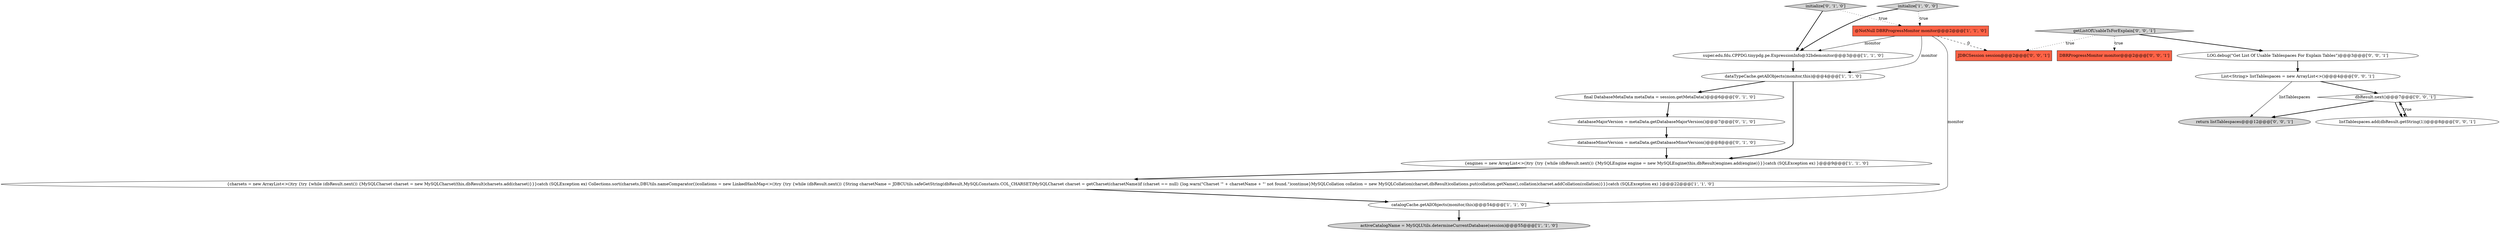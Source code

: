 digraph {
8 [style = filled, label = "databaseMinorVersion = metaData.getDatabaseMinorVersion()@@@8@@@['0', '1', '0']", fillcolor = white, shape = ellipse image = "AAA1AAABBB2BBB"];
11 [style = filled, label = "final DatabaseMetaData metaData = session.getMetaData()@@@6@@@['0', '1', '0']", fillcolor = white, shape = ellipse image = "AAA1AAABBB2BBB"];
17 [style = filled, label = "List<String> listTablespaces = new ArrayList<>()@@@4@@@['0', '0', '1']", fillcolor = white, shape = ellipse image = "AAA0AAABBB3BBB"];
9 [style = filled, label = "initialize['0', '1', '0']", fillcolor = lightgray, shape = diamond image = "AAA0AAABBB2BBB"];
13 [style = filled, label = "DBRProgressMonitor monitor@@@2@@@['0', '0', '1']", fillcolor = tomato, shape = box image = "AAA0AAABBB3BBB"];
7 [style = filled, label = "{engines = new ArrayList<>()try {try {while (dbResult.next()) {MySQLEngine engine = new MySQLEngine(this,dbResult)engines.add(engine)}}}catch (SQLException ex) }@@@9@@@['1', '1', '0']", fillcolor = white, shape = ellipse image = "AAA0AAABBB1BBB"];
1 [style = filled, label = "initialize['1', '0', '0']", fillcolor = lightgray, shape = diamond image = "AAA0AAABBB1BBB"];
16 [style = filled, label = "listTablespaces.add(dbResult.getString(1))@@@8@@@['0', '0', '1']", fillcolor = white, shape = ellipse image = "AAA0AAABBB3BBB"];
18 [style = filled, label = "dbResult.next()@@@7@@@['0', '0', '1']", fillcolor = white, shape = diamond image = "AAA0AAABBB3BBB"];
15 [style = filled, label = "return listTablespaces@@@12@@@['0', '0', '1']", fillcolor = lightgray, shape = ellipse image = "AAA0AAABBB3BBB"];
3 [style = filled, label = "@NotNull DBRProgressMonitor monitor@@@2@@@['1', '1', '0']", fillcolor = tomato, shape = box image = "AAA0AAABBB1BBB"];
5 [style = filled, label = "activeCatalogName = MySQLUtils.determineCurrentDatabase(session)@@@55@@@['1', '1', '0']", fillcolor = lightgray, shape = ellipse image = "AAA0AAABBB1BBB"];
6 [style = filled, label = "dataTypeCache.getAllObjects(monitor,this)@@@4@@@['1', '1', '0']", fillcolor = white, shape = ellipse image = "AAA0AAABBB1BBB"];
12 [style = filled, label = "LOG.debug(\"Get List Of Usable Tablespaces For Explain Tables\")@@@3@@@['0', '0', '1']", fillcolor = white, shape = ellipse image = "AAA0AAABBB3BBB"];
14 [style = filled, label = "JDBCSession session@@@2@@@['0', '0', '1']", fillcolor = tomato, shape = box image = "AAA0AAABBB3BBB"];
2 [style = filled, label = "catalogCache.getAllObjects(monitor,this)@@@54@@@['1', '1', '0']", fillcolor = white, shape = ellipse image = "AAA0AAABBB1BBB"];
10 [style = filled, label = "databaseMajorVersion = metaData.getDatabaseMajorVersion()@@@7@@@['0', '1', '0']", fillcolor = white, shape = ellipse image = "AAA1AAABBB2BBB"];
4 [style = filled, label = "{charsets = new ArrayList<>()try {try {while (dbResult.next()) {MySQLCharset charset = new MySQLCharset(this,dbResult)charsets.add(charset)}}}catch (SQLException ex) Collections.sort(charsets,DBUtils.nameComparator())collations = new LinkedHashMap<>()try {try {while (dbResult.next()) {String charsetName = JDBCUtils.safeGetString(dbResult,MySQLConstants.COL_CHARSET)MySQLCharset charset = getCharset(charsetName)if (charset == null) {log.warn(\"Charset '\" + charsetName + \"' not found.\")continue}MySQLCollation collation = new MySQLCollation(charset,dbResult)collations.put(collation.getName(),collation)charset.addCollation(collation)}}}catch (SQLException ex) }@@@22@@@['1', '1', '0']", fillcolor = white, shape = ellipse image = "AAA0AAABBB1BBB"];
19 [style = filled, label = "getListOfUsableTsForExplain['0', '0', '1']", fillcolor = lightgray, shape = diamond image = "AAA0AAABBB3BBB"];
0 [style = filled, label = "super.edu.fdu.CPPDG.tinypdg.pe.ExpressionInfo@32bdemonitor@@@3@@@['1', '1', '0']", fillcolor = white, shape = ellipse image = "AAA0AAABBB1BBB"];
0->6 [style = bold, label=""];
3->0 [style = solid, label="monitor"];
19->13 [style = dotted, label="true"];
17->15 [style = solid, label="listTablespaces"];
17->18 [style = bold, label=""];
16->18 [style = bold, label=""];
2->5 [style = bold, label=""];
6->11 [style = bold, label=""];
3->6 [style = solid, label="monitor"];
10->8 [style = bold, label=""];
3->2 [style = solid, label="monitor"];
19->14 [style = dotted, label="true"];
3->14 [style = dashed, label="0"];
9->0 [style = bold, label=""];
4->2 [style = bold, label=""];
18->16 [style = dotted, label="true"];
12->17 [style = bold, label=""];
11->10 [style = bold, label=""];
1->3 [style = dotted, label="true"];
7->4 [style = bold, label=""];
18->16 [style = bold, label=""];
8->7 [style = bold, label=""];
9->3 [style = dotted, label="true"];
6->7 [style = bold, label=""];
19->12 [style = bold, label=""];
1->0 [style = bold, label=""];
18->15 [style = bold, label=""];
}
